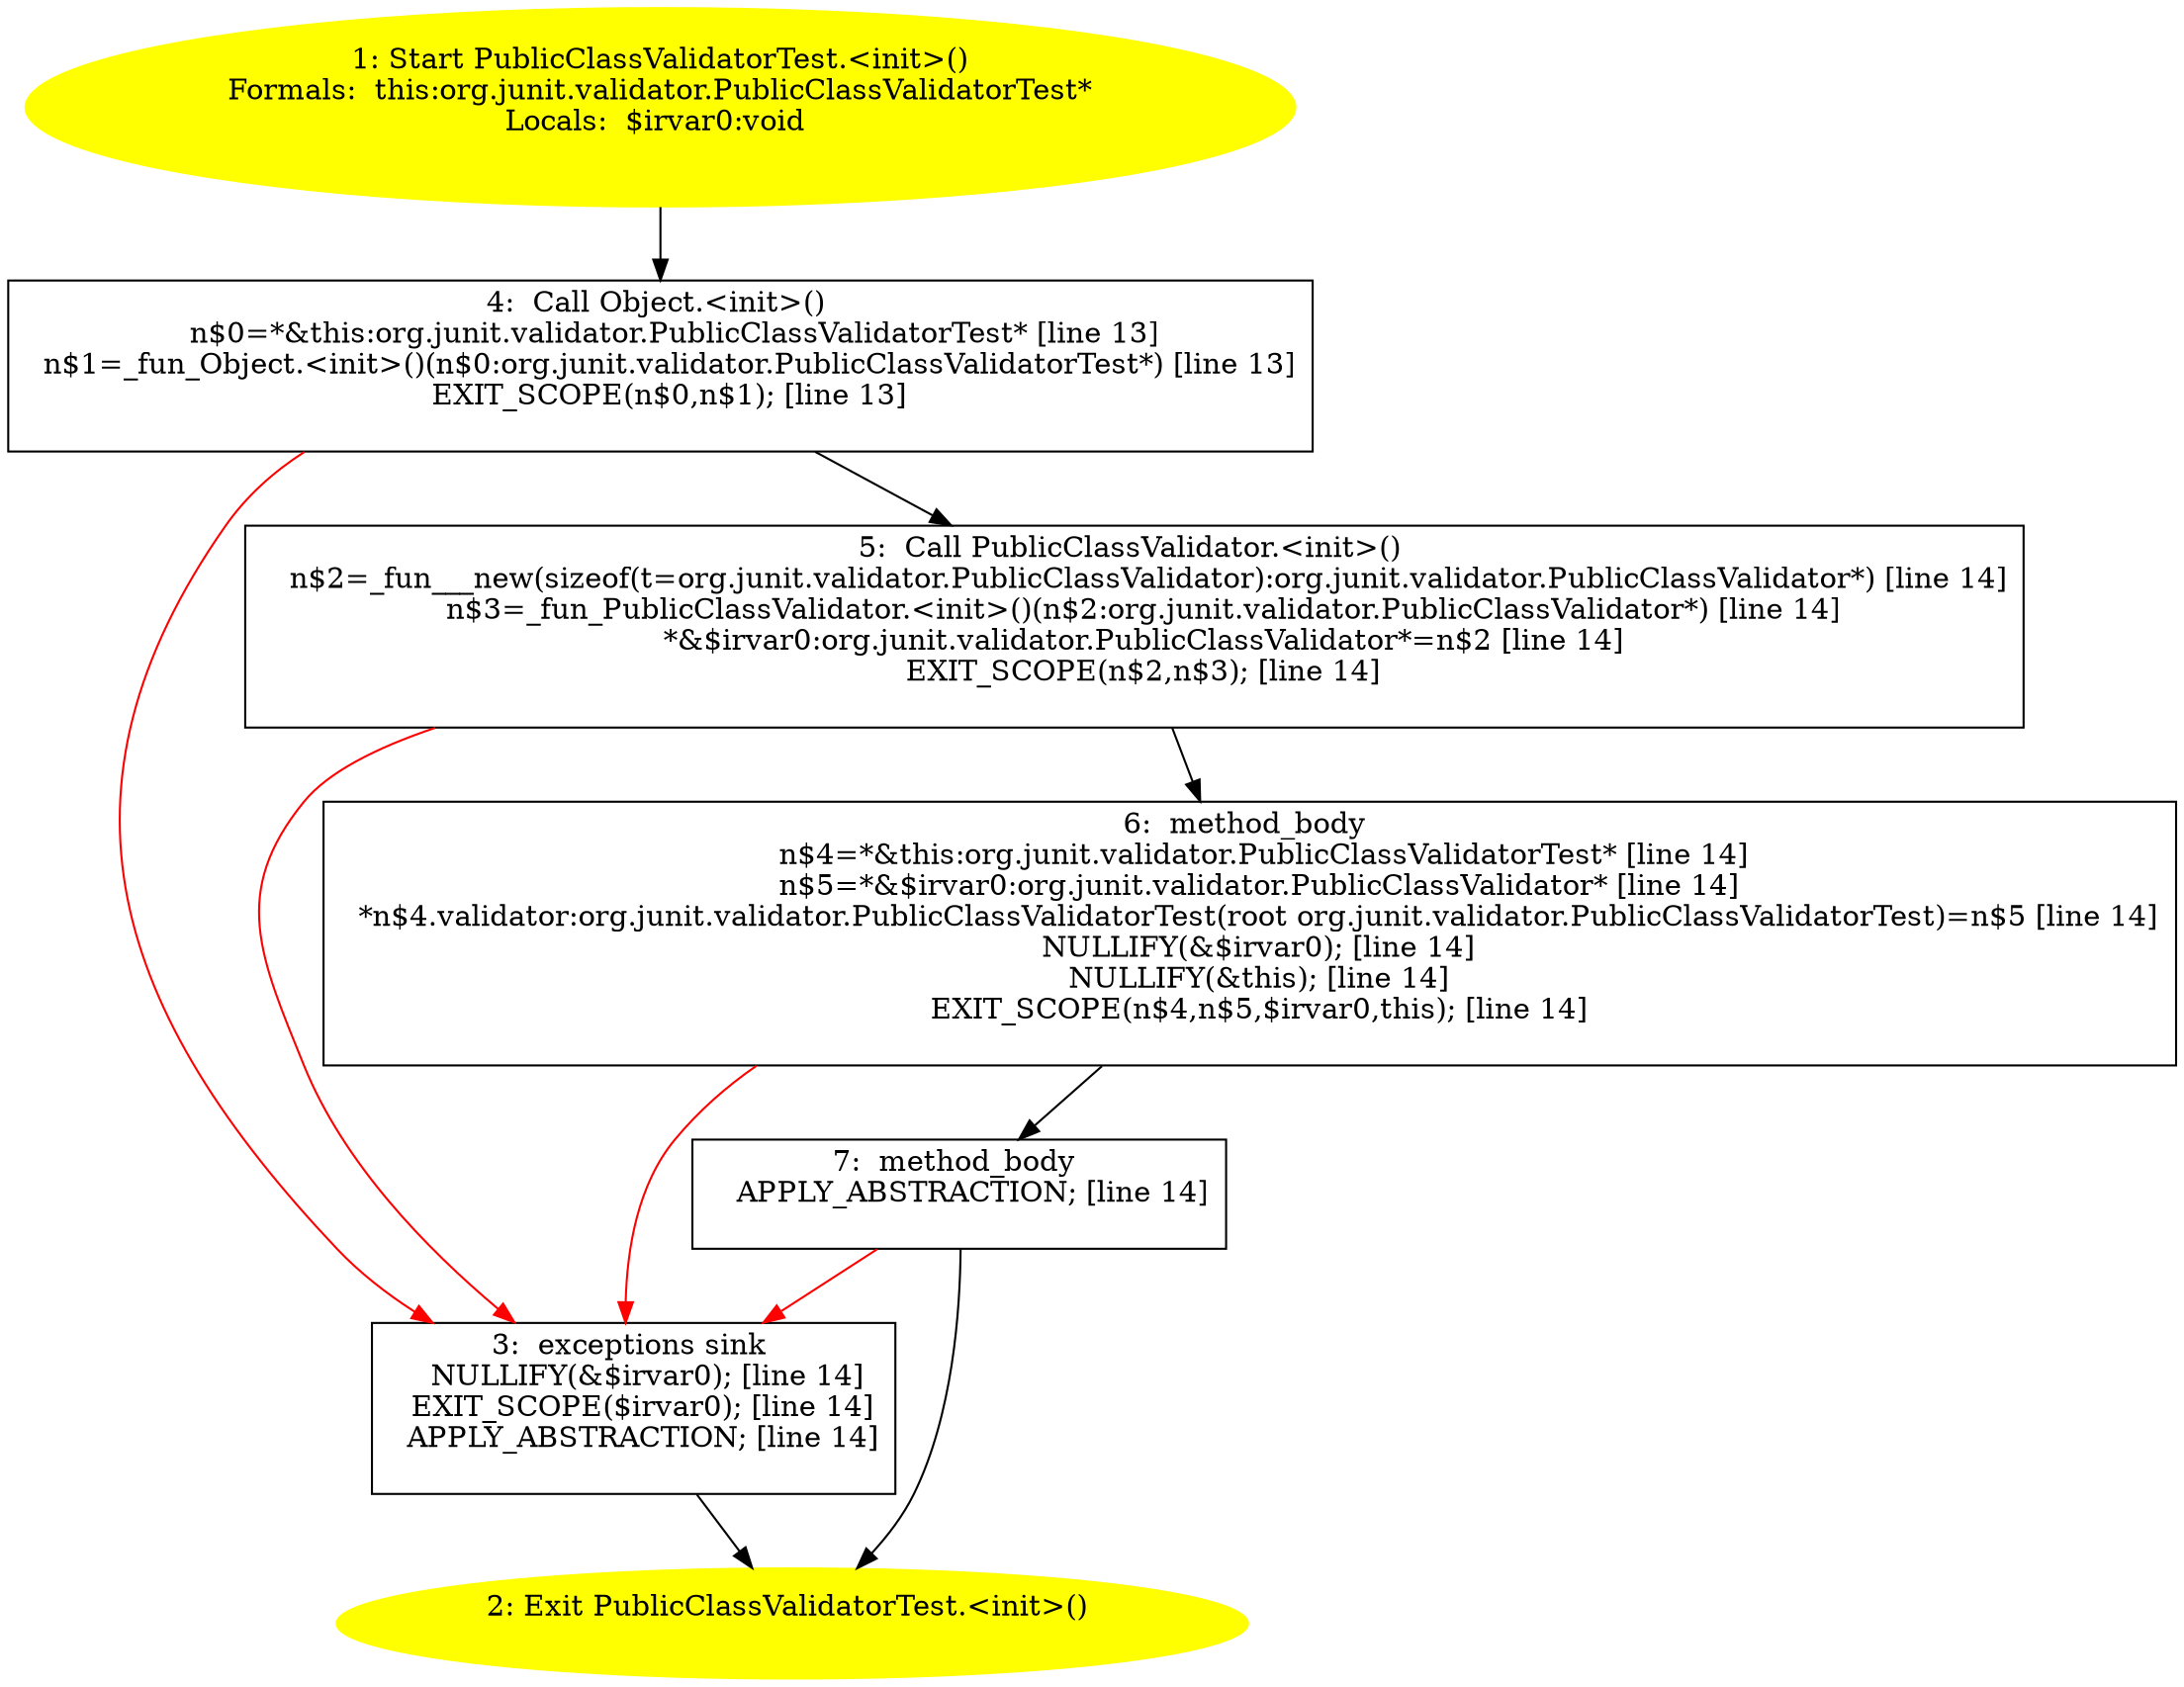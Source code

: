 /* @generated */
digraph cfg {
"org.junit.validator.PublicClassValidatorTest.<init>().eea36c4f2781b3175caed5e52fe63056_1" [label="1: Start PublicClassValidatorTest.<init>()\nFormals:  this:org.junit.validator.PublicClassValidatorTest*\nLocals:  $irvar0:void \n  " color=yellow style=filled]
	

	 "org.junit.validator.PublicClassValidatorTest.<init>().eea36c4f2781b3175caed5e52fe63056_1" -> "org.junit.validator.PublicClassValidatorTest.<init>().eea36c4f2781b3175caed5e52fe63056_4" ;
"org.junit.validator.PublicClassValidatorTest.<init>().eea36c4f2781b3175caed5e52fe63056_2" [label="2: Exit PublicClassValidatorTest.<init>() \n  " color=yellow style=filled]
	

"org.junit.validator.PublicClassValidatorTest.<init>().eea36c4f2781b3175caed5e52fe63056_3" [label="3:  exceptions sink \n   NULLIFY(&$irvar0); [line 14]\n  EXIT_SCOPE($irvar0); [line 14]\n  APPLY_ABSTRACTION; [line 14]\n " shape="box"]
	

	 "org.junit.validator.PublicClassValidatorTest.<init>().eea36c4f2781b3175caed5e52fe63056_3" -> "org.junit.validator.PublicClassValidatorTest.<init>().eea36c4f2781b3175caed5e52fe63056_2" ;
"org.junit.validator.PublicClassValidatorTest.<init>().eea36c4f2781b3175caed5e52fe63056_4" [label="4:  Call Object.<init>() \n   n$0=*&this:org.junit.validator.PublicClassValidatorTest* [line 13]\n  n$1=_fun_Object.<init>()(n$0:org.junit.validator.PublicClassValidatorTest*) [line 13]\n  EXIT_SCOPE(n$0,n$1); [line 13]\n " shape="box"]
	

	 "org.junit.validator.PublicClassValidatorTest.<init>().eea36c4f2781b3175caed5e52fe63056_4" -> "org.junit.validator.PublicClassValidatorTest.<init>().eea36c4f2781b3175caed5e52fe63056_5" ;
	 "org.junit.validator.PublicClassValidatorTest.<init>().eea36c4f2781b3175caed5e52fe63056_4" -> "org.junit.validator.PublicClassValidatorTest.<init>().eea36c4f2781b3175caed5e52fe63056_3" [color="red" ];
"org.junit.validator.PublicClassValidatorTest.<init>().eea36c4f2781b3175caed5e52fe63056_5" [label="5:  Call PublicClassValidator.<init>() \n   n$2=_fun___new(sizeof(t=org.junit.validator.PublicClassValidator):org.junit.validator.PublicClassValidator*) [line 14]\n  n$3=_fun_PublicClassValidator.<init>()(n$2:org.junit.validator.PublicClassValidator*) [line 14]\n  *&$irvar0:org.junit.validator.PublicClassValidator*=n$2 [line 14]\n  EXIT_SCOPE(n$2,n$3); [line 14]\n " shape="box"]
	

	 "org.junit.validator.PublicClassValidatorTest.<init>().eea36c4f2781b3175caed5e52fe63056_5" -> "org.junit.validator.PublicClassValidatorTest.<init>().eea36c4f2781b3175caed5e52fe63056_6" ;
	 "org.junit.validator.PublicClassValidatorTest.<init>().eea36c4f2781b3175caed5e52fe63056_5" -> "org.junit.validator.PublicClassValidatorTest.<init>().eea36c4f2781b3175caed5e52fe63056_3" [color="red" ];
"org.junit.validator.PublicClassValidatorTest.<init>().eea36c4f2781b3175caed5e52fe63056_6" [label="6:  method_body \n   n$4=*&this:org.junit.validator.PublicClassValidatorTest* [line 14]\n  n$5=*&$irvar0:org.junit.validator.PublicClassValidator* [line 14]\n  *n$4.validator:org.junit.validator.PublicClassValidatorTest(root org.junit.validator.PublicClassValidatorTest)=n$5 [line 14]\n  NULLIFY(&$irvar0); [line 14]\n  NULLIFY(&this); [line 14]\n  EXIT_SCOPE(n$4,n$5,$irvar0,this); [line 14]\n " shape="box"]
	

	 "org.junit.validator.PublicClassValidatorTest.<init>().eea36c4f2781b3175caed5e52fe63056_6" -> "org.junit.validator.PublicClassValidatorTest.<init>().eea36c4f2781b3175caed5e52fe63056_7" ;
	 "org.junit.validator.PublicClassValidatorTest.<init>().eea36c4f2781b3175caed5e52fe63056_6" -> "org.junit.validator.PublicClassValidatorTest.<init>().eea36c4f2781b3175caed5e52fe63056_3" [color="red" ];
"org.junit.validator.PublicClassValidatorTest.<init>().eea36c4f2781b3175caed5e52fe63056_7" [label="7:  method_body \n   APPLY_ABSTRACTION; [line 14]\n " shape="box"]
	

	 "org.junit.validator.PublicClassValidatorTest.<init>().eea36c4f2781b3175caed5e52fe63056_7" -> "org.junit.validator.PublicClassValidatorTest.<init>().eea36c4f2781b3175caed5e52fe63056_2" ;
	 "org.junit.validator.PublicClassValidatorTest.<init>().eea36c4f2781b3175caed5e52fe63056_7" -> "org.junit.validator.PublicClassValidatorTest.<init>().eea36c4f2781b3175caed5e52fe63056_3" [color="red" ];
}
